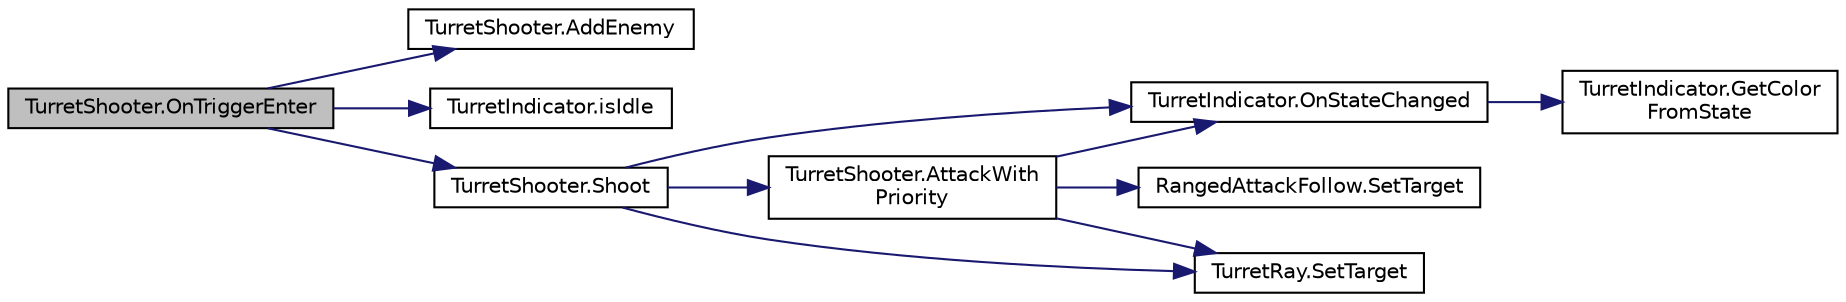 digraph "TurretShooter.OnTriggerEnter"
{
 // INTERACTIVE_SVG=YES
 // LATEX_PDF_SIZE
  bgcolor="transparent";
  edge [fontname="Helvetica",fontsize="10",labelfontname="Helvetica",labelfontsize="10"];
  node [fontname="Helvetica",fontsize="10",shape=record];
  rankdir="LR";
  Node1 [label="TurretShooter.OnTriggerEnter",height=0.2,width=0.4,color="black", fillcolor="grey75", style="filled", fontcolor="black",tooltip=" "];
  Node1 -> Node2 [color="midnightblue",fontsize="10",style="solid",fontname="Helvetica"];
  Node2 [label="TurretShooter.AddEnemy",height=0.2,width=0.4,color="black",URL="$class_turret_shooter.html#a94f71f9418731d9f066ea45766fef5ae",tooltip="When an Attackable entity enters the range trigger, it gets added to the corresponding list depending..."];
  Node1 -> Node3 [color="midnightblue",fontsize="10",style="solid",fontname="Helvetica"];
  Node3 [label="TurretIndicator.isIdle",height=0.2,width=0.4,color="black",URL="$class_turret_indicator.html#a135ea87f05f39602a8f8ffca67b60dcd",tooltip=" "];
  Node1 -> Node4 [color="midnightblue",fontsize="10",style="solid",fontname="Helvetica"];
  Node4 [label="TurretShooter.Shoot",height=0.2,width=0.4,color="black",URL="$class_turret_shooter.html#abdbfe8d7746ee1e665f8da7e1a423bf7",tooltip=" "];
  Node4 -> Node5 [color="midnightblue",fontsize="10",style="solid",fontname="Helvetica"];
  Node5 [label="TurretShooter.AttackWith\lPriority",height=0.2,width=0.4,color="black",URL="$class_turret_shooter.html#a8be25a5629564093b66ab8d2b42692cc",tooltip=" "];
  Node5 -> Node6 [color="midnightblue",fontsize="10",style="solid",fontname="Helvetica"];
  Node6 [label="TurretIndicator.OnStateChanged",height=0.2,width=0.4,color="black",URL="$class_turret_indicator.html#a18c506cc6d384bb9ca9789b8e27d1684",tooltip="This function gets calls whenever the Turret changes the intern state."];
  Node6 -> Node7 [color="midnightblue",fontsize="10",style="solid",fontname="Helvetica"];
  Node7 [label="TurretIndicator.GetColor\lFromState",height=0.2,width=0.4,color="black",URL="$class_turret_indicator.html#a4ce9f7929435b6d9ba46c4fd34d67f50",tooltip="Returns the color corresponing to the current TurretState of the indicator"];
  Node5 -> Node8 [color="midnightblue",fontsize="10",style="solid",fontname="Helvetica"];
  Node8 [label="RangedAttackFollow.SetTarget",height=0.2,width=0.4,color="black",URL="$class_ranged_attack_follow.html#aa53dfc5a1b7c08631665bf5691ccf413",tooltip="Initializes the ranged attack object and sets its properties accordingly"];
  Node5 -> Node9 [color="midnightblue",fontsize="10",style="solid",fontname="Helvetica"];
  Node9 [label="TurretRay.SetTarget",height=0.2,width=0.4,color="black",URL="$class_turret_ray.html#a04f048c8df3897ad7d562dffaa08b4a5",tooltip=" "];
  Node4 -> Node6 [color="midnightblue",fontsize="10",style="solid",fontname="Helvetica"];
  Node4 -> Node9 [color="midnightblue",fontsize="10",style="solid",fontname="Helvetica"];
}
